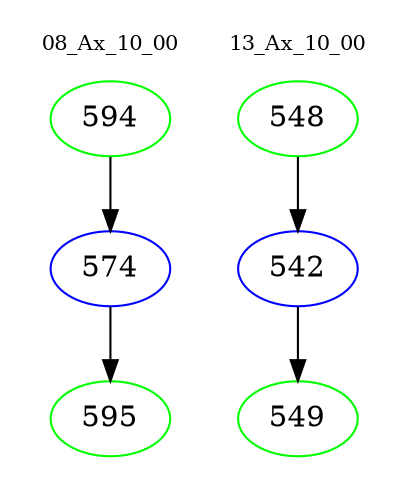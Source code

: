 digraph{
subgraph cluster_0 {
color = white
label = "08_Ax_10_00";
fontsize=10;
T0_594 [label="594", color="green"]
T0_594 -> T0_574 [color="black"]
T0_574 [label="574", color="blue"]
T0_574 -> T0_595 [color="black"]
T0_595 [label="595", color="green"]
}
subgraph cluster_1 {
color = white
label = "13_Ax_10_00";
fontsize=10;
T1_548 [label="548", color="green"]
T1_548 -> T1_542 [color="black"]
T1_542 [label="542", color="blue"]
T1_542 -> T1_549 [color="black"]
T1_549 [label="549", color="green"]
}
}
